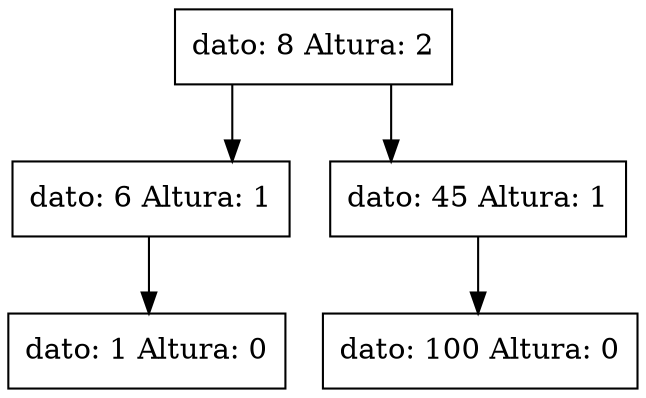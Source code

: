 digraph G { node[shape = box;] concentrate=true; graph[splines = ortho]; nodo8[shape = record label = "{dato: 8  Altura: 2}"]nodo8
nodo6[shape = record label = "{dato: 6  Altura: 1}"]nodo6
nodo1[shape = record label = "{dato: 1  Altura: 0}"]nodo1
nodo45[shape = record label = "{dato: 45  Altura: 1}"]nodo45
nodo100[shape = record label = "{dato: 100  Altura: 0}"]nodo100
nodo8->nodo45
nodo8->nodo6
nodo6->nodo1
nodo45->nodo100
}